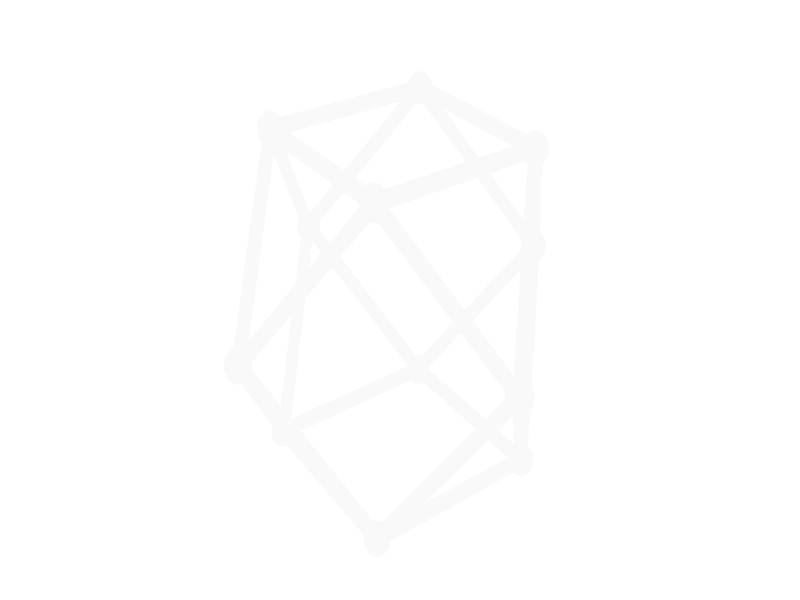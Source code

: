 #include "colors.inc"

#declare skalierung = 0.45;

camera {
        location <-1.2, 3.4, 7.0>
        look_at <0, 0, 0>
        right 16/9 * x * skalierung
        up y * skalierung
}

light_source { <-5, 8, -5> color White }
light_source { <0, -5, 3> color <0.5,0.5,0.5> }
sky_sphere {
        pigment {
                color <1,1,1>
        }
}

#declare v1  = < 1, 1, 0>;
#declare v2  = < 1,-1, 0>;
#declare v3  = <-1, 1, 0>;
#declare v4  = <-1,-1, 0>;
#declare v5  = < 1, 0, 1>;
#declare v6  = < 0, 1, 1>;
#declare v7  = <-1, 0, 1>;
#declare v8  = < 0,-1, 1>;
#declare v9  = < 1, 0,-1>;
#declare v10 = < 0, 1,-1>;
#declare v11 = <-1, 0,-1>;
#declare v12 = < 0,-1,-1>;

#declare r = 0.1;
object {
	union {
		sphere { v1, r }
		sphere { v2, r }
		sphere { v3, r }
		sphere { v4, r }
		sphere { v5, r }
		sphere { v6, r }
		sphere { v7, r }
		sphere { v8, r }
		sphere { v9, r }
		sphere { v10, r }
		sphere { v11, r }
		sphere { v12, r }
		cylinder { v1, v5, r/2 }
		cylinder { v1, v6, r/2 }
		cylinder { v1, v9, r/2 }
		cylinder { v1, v10, r/2 }
		cylinder { v2, v5, r/2 }
		cylinder { v2, v8, r/2 }
		cylinder { v2, v9, r/2 }
		cylinder { v2, v12, r/2 }
		cylinder { v3, v6, r/2 }
		cylinder { v3, v7, r/2 }
		cylinder { v3, v10, r/2 }
		cylinder { v3, v11, r/2 }
		cylinder { v4, v7, r/2 }
		cylinder { v4, v8, r/2 }
		cylinder { v4, v11, r/2 }
		cylinder { v4, v12, r/2 }
		cylinder { v5, v6, r/2 }
		cylinder { v5, v8, r/2 }
		cylinder { v6, v7, r/2 }
		cylinder { v7, v8, r/2 }
		cylinder { v9, v10, r/2 }
		cylinder { v9, v12, r/2 }
		cylinder { v10, v11, r/2 }
		cylinder { v11, v12, r/2 }
		pigment {
			color rgb <0.95,0.95,0.95>
		}
		finish {
			specular 0.9
			metallic
		}
	}
}

